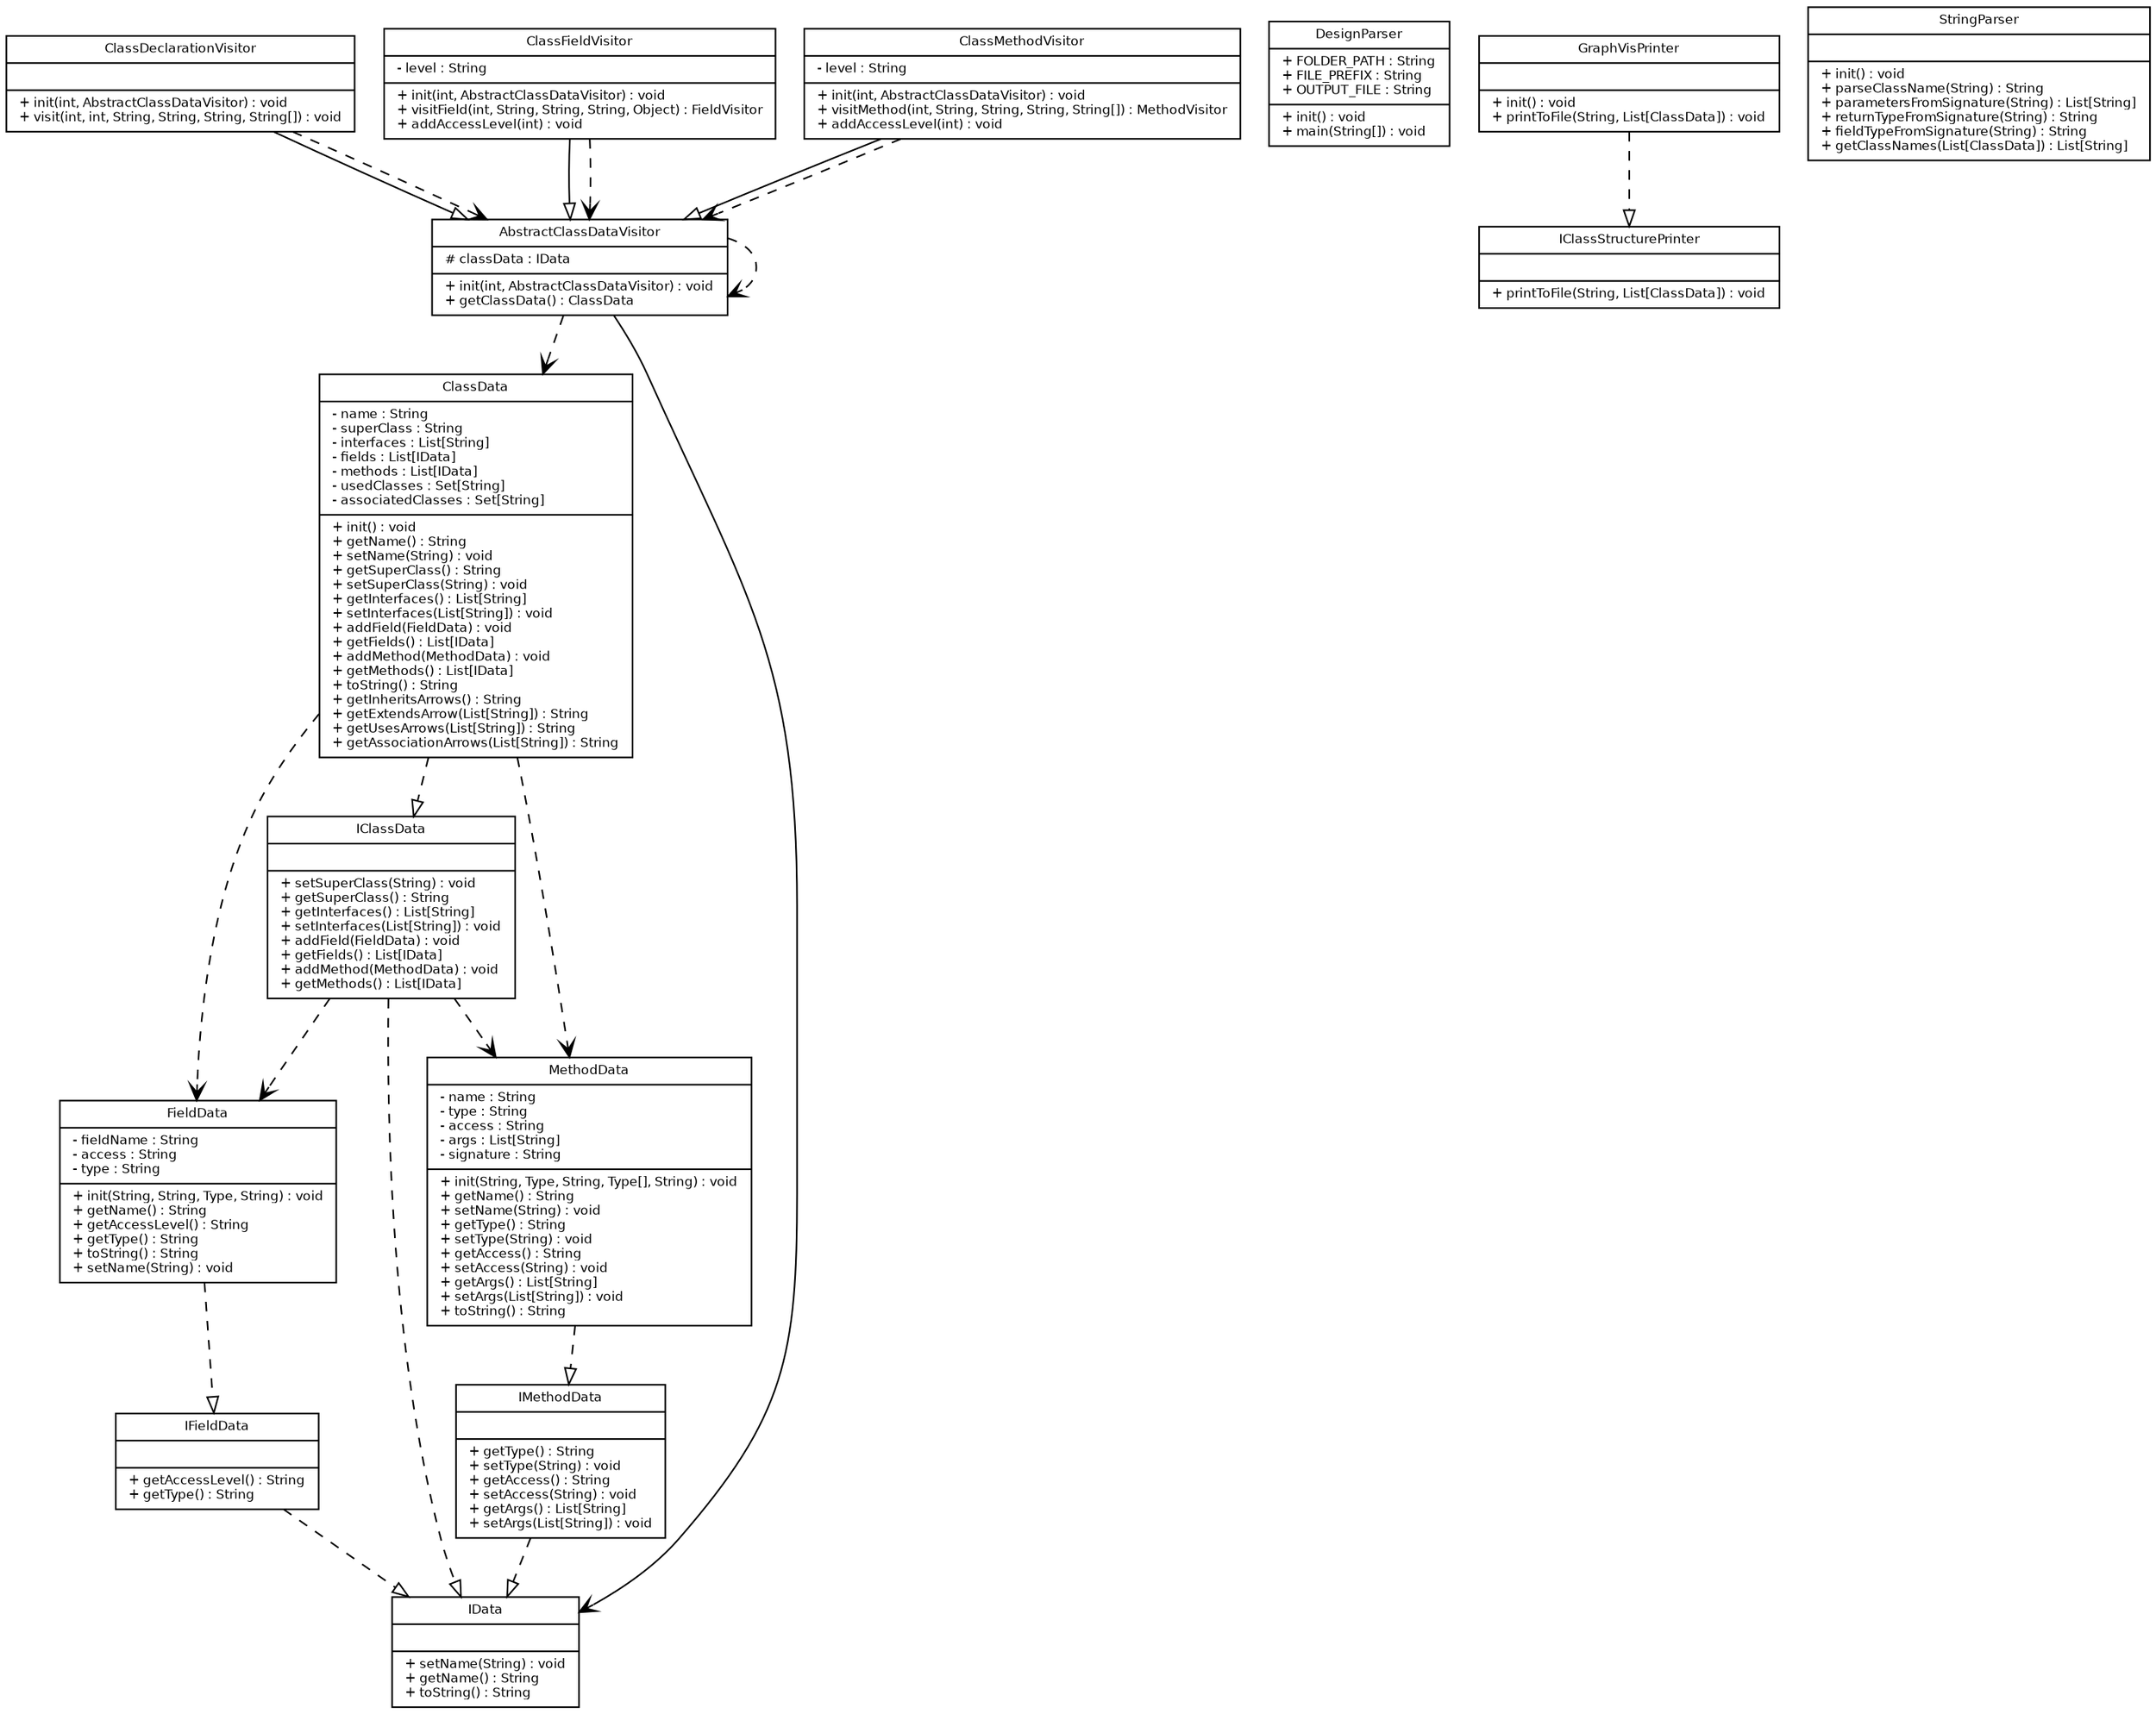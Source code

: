 digraph G {
fontname = " Bitstream Vera San"
fontsize =8
node [
fontname = "Bitstream Vera Sans"
fontsize =8
shape = "record"]
edge [
fontname = "Bitstream Vera Sans"
fontsize =8
]
AbstractClassDataVisitor [
label = "{AbstractClassDataVisitor|# classData : IData\l|+ init(int, AbstractClassDataVisitor) : void\l+ getClassData() : ClassData\l}"
]
edge [ 
arrowhead = "vee"
style = "dashed"
]
AbstractClassDataVisitor -> AbstractClassDataVisitor
AbstractClassDataVisitor -> ClassData
edge [ 
arrowhead = "vee"
style = "solid"
]
AbstractClassDataVisitor -> IData
ClassData [
label = "{ClassData|- name : String\l- superClass : String\l- interfaces : List[String]\l- fields : List[IData]\l- methods : List[IData]\l- usedClasses : Set[String]\l- associatedClasses : Set[String]\l|+ init() : void\l+ getName() : String\l+ setName(String) : void\l+ getSuperClass() : String\l+ setSuperClass(String) : void\l+ getInterfaces() : List[String]\l+ setInterfaces(List[String]) : void\l+ addField(FieldData) : void\l+ getFields() : List[IData]\l+ addMethod(MethodData) : void\l+ getMethods() : List[IData]\l+ toString() : String\l+ getInheritsArrows() : String\l+ getExtendsArrow(List[String]) : String\l+ getUsesArrows(List[String]) : String\l+ getAssociationArrows(List[String]) : String\l}"
]
edge [ 
arrowhead = "empty"
style = "dashed"
]
ClassData -> IClassData
edge [ 
arrowhead = "vee"
style = "dashed"
]
ClassData -> FieldData
ClassData -> MethodData
edge [ 
arrowhead = "vee"
style = "solid"
]
ClassDeclarationVisitor [
label = "{ClassDeclarationVisitor||+ init(int, AbstractClassDataVisitor) : void\l+ visit(int, int, String, String, String, String[]) : void\l}"
]
edge [ 
arrowhead = "empty"
style = "solid"
]
ClassDeclarationVisitor -> AbstractClassDataVisitor
edge [ 
arrowhead = "vee"
style = "dashed"
]
ClassDeclarationVisitor -> AbstractClassDataVisitor
ClassFieldVisitor [
label = "{ClassFieldVisitor|- level : String\l|+ init(int, AbstractClassDataVisitor) : void\l+ visitField(int, String, String, String, Object) : FieldVisitor\l+ addAccessLevel(int) : void\l}"
]
edge [ 
arrowhead = "empty"
style = "solid"
]
ClassFieldVisitor -> AbstractClassDataVisitor
edge [ 
arrowhead = "vee"
style = "dashed"
]
ClassFieldVisitor -> AbstractClassDataVisitor
edge [ 
arrowhead = "vee"
style = "solid"
]
ClassMethodVisitor [
label = "{ClassMethodVisitor|- level : String\l|+ init(int, AbstractClassDataVisitor) : void\l+ visitMethod(int, String, String, String, String[]) : MethodVisitor\l+ addAccessLevel(int) : void\l}"
]
edge [ 
arrowhead = "empty"
style = "solid"
]
ClassMethodVisitor -> AbstractClassDataVisitor
edge [ 
arrowhead = "vee"
style = "dashed"
]
ClassMethodVisitor -> AbstractClassDataVisitor
edge [ 
arrowhead = "vee"
style = "solid"
]
DesignParser [
label = "{DesignParser|+ FOLDER_PATH : String\l+ FILE_PREFIX : String\l+ OUTPUT_FILE : String\l|+ init() : void\l+ main(String[]) : void\l}"
]
edge [ 
arrowhead = "vee"
style = "dashed"
]
edge [ 
arrowhead = "vee"
style = "solid"
]
FieldData [
label = "{FieldData|- fieldName : String\l- access : String\l- type : String\l|+ init(String, String, Type, String) : void\l+ getName() : String\l+ getAccessLevel() : String\l+ getType() : String\l+ toString() : String\l+ setName(String) : void\l}"
]
edge [ 
arrowhead = "empty"
style = "dashed"
]
FieldData -> IFieldData
edge [ 
arrowhead = "vee"
style = "dashed"
]
edge [ 
arrowhead = "vee"
style = "solid"
]
GraphVisPrinter [
label = "{GraphVisPrinter||+ init() : void\l+ printToFile(String, List[ClassData]) : void\l}"
]
edge [ 
arrowhead = "empty"
style = "dashed"
]
GraphVisPrinter -> IClassStructurePrinter
edge [ 
arrowhead = "vee"
style = "dashed"
]
IClassData [
label = "{IClassData||+ setSuperClass(String) : void\l+ getSuperClass() : String\l+ getInterfaces() : List[String]\l+ setInterfaces(List[String]) : void\l+ addField(FieldData) : void\l+ getFields() : List[IData]\l+ addMethod(MethodData) : void\l+ getMethods() : List[IData]\l}"
]
edge [ 
arrowhead = "empty"
style = "dashed"
]
IClassData -> IData
edge [ 
arrowhead = "vee"
style = "dashed"
]
IClassData -> FieldData
IClassData -> MethodData
IClassStructurePrinter [
label = "{IClassStructurePrinter||+ printToFile(String, List[ClassData]) : void\l}"
]
edge [ 
arrowhead = "vee"
style = "dashed"
]
IData [
label = "{IData||+ setName(String) : void\l+ getName() : String\l+ toString() : String\l}"
]
edge [ 
arrowhead = "vee"
style = "dashed"
]
IFieldData [
label = "{IFieldData||+ getAccessLevel() : String\l+ getType() : String\l}"
]
edge [ 
arrowhead = "empty"
style = "dashed"
]
IFieldData -> IData
edge [ 
arrowhead = "vee"
style = "dashed"
]
IMethodData [
label = "{IMethodData||+ getType() : String\l+ setType(String) : void\l+ getAccess() : String\l+ setAccess(String) : void\l+ getArgs() : List[String]\l+ setArgs(List[String]) : void\l}"
]
edge [ 
arrowhead = "empty"
style = "dashed"
]
IMethodData -> IData
edge [ 
arrowhead = "vee"
style = "dashed"
]
MethodData [
label = "{MethodData|- name : String\l- type : String\l- access : String\l- args : List[String]\l- signature : String\l|+ init(String, Type, String, Type[], String) : void\l+ getName() : String\l+ setName(String) : void\l+ getType() : String\l+ setType(String) : void\l+ getAccess() : String\l+ setAccess(String) : void\l+ getArgs() : List[String]\l+ setArgs(List[String]) : void\l+ toString() : String\l}"
]
edge [ 
arrowhead = "empty"
style = "dashed"
]
MethodData -> IMethodData
edge [ 
arrowhead = "vee"
style = "dashed"
]
edge [ 
arrowhead = "vee"
style = "solid"
]
StringParser [
label = "{StringParser||+ init() : void\l+ parseClassName(String) : String\l+ parametersFromSignature(String) : List[String]\l+ returnTypeFromSignature(String) : String\l+ fieldTypeFromSignature(String) : String\l+ getClassNames(List[ClassData]) : List[String]\l}"
]
edge [ 
arrowhead = "vee"
style = "dashed"
]
}
